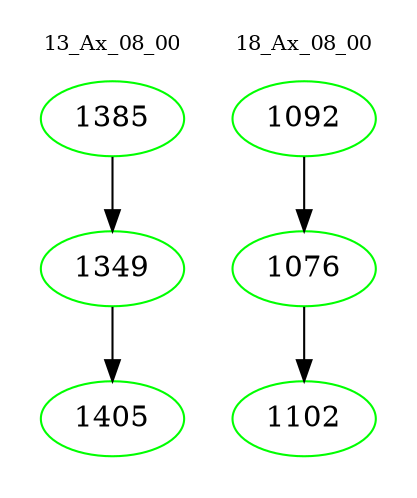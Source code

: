 digraph{
subgraph cluster_0 {
color = white
label = "13_Ax_08_00";
fontsize=10;
T0_1385 [label="1385", color="green"]
T0_1385 -> T0_1349 [color="black"]
T0_1349 [label="1349", color="green"]
T0_1349 -> T0_1405 [color="black"]
T0_1405 [label="1405", color="green"]
}
subgraph cluster_1 {
color = white
label = "18_Ax_08_00";
fontsize=10;
T1_1092 [label="1092", color="green"]
T1_1092 -> T1_1076 [color="black"]
T1_1076 [label="1076", color="green"]
T1_1076 -> T1_1102 [color="black"]
T1_1102 [label="1102", color="green"]
}
}
